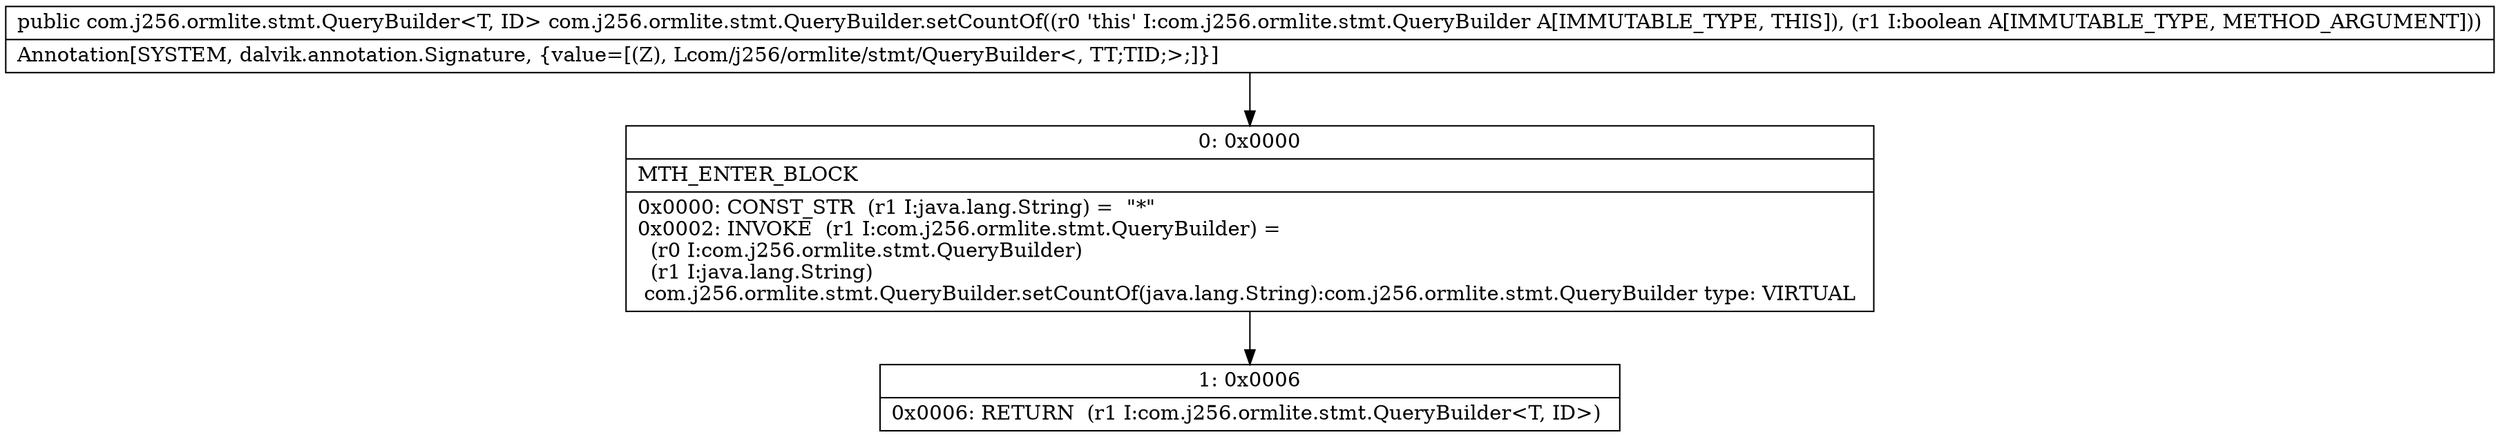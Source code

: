 digraph "CFG forcom.j256.ormlite.stmt.QueryBuilder.setCountOf(Z)Lcom\/j256\/ormlite\/stmt\/QueryBuilder;" {
Node_0 [shape=record,label="{0\:\ 0x0000|MTH_ENTER_BLOCK\l|0x0000: CONST_STR  (r1 I:java.lang.String) =  \"*\" \l0x0002: INVOKE  (r1 I:com.j256.ormlite.stmt.QueryBuilder) = \l  (r0 I:com.j256.ormlite.stmt.QueryBuilder)\l  (r1 I:java.lang.String)\l com.j256.ormlite.stmt.QueryBuilder.setCountOf(java.lang.String):com.j256.ormlite.stmt.QueryBuilder type: VIRTUAL \l}"];
Node_1 [shape=record,label="{1\:\ 0x0006|0x0006: RETURN  (r1 I:com.j256.ormlite.stmt.QueryBuilder\<T, ID\>) \l}"];
MethodNode[shape=record,label="{public com.j256.ormlite.stmt.QueryBuilder\<T, ID\> com.j256.ormlite.stmt.QueryBuilder.setCountOf((r0 'this' I:com.j256.ormlite.stmt.QueryBuilder A[IMMUTABLE_TYPE, THIS]), (r1 I:boolean A[IMMUTABLE_TYPE, METHOD_ARGUMENT]))  | Annotation[SYSTEM, dalvik.annotation.Signature, \{value=[(Z), Lcom\/j256\/ormlite\/stmt\/QueryBuilder\<, TT;TID;\>;]\}]\l}"];
MethodNode -> Node_0;
Node_0 -> Node_1;
}

